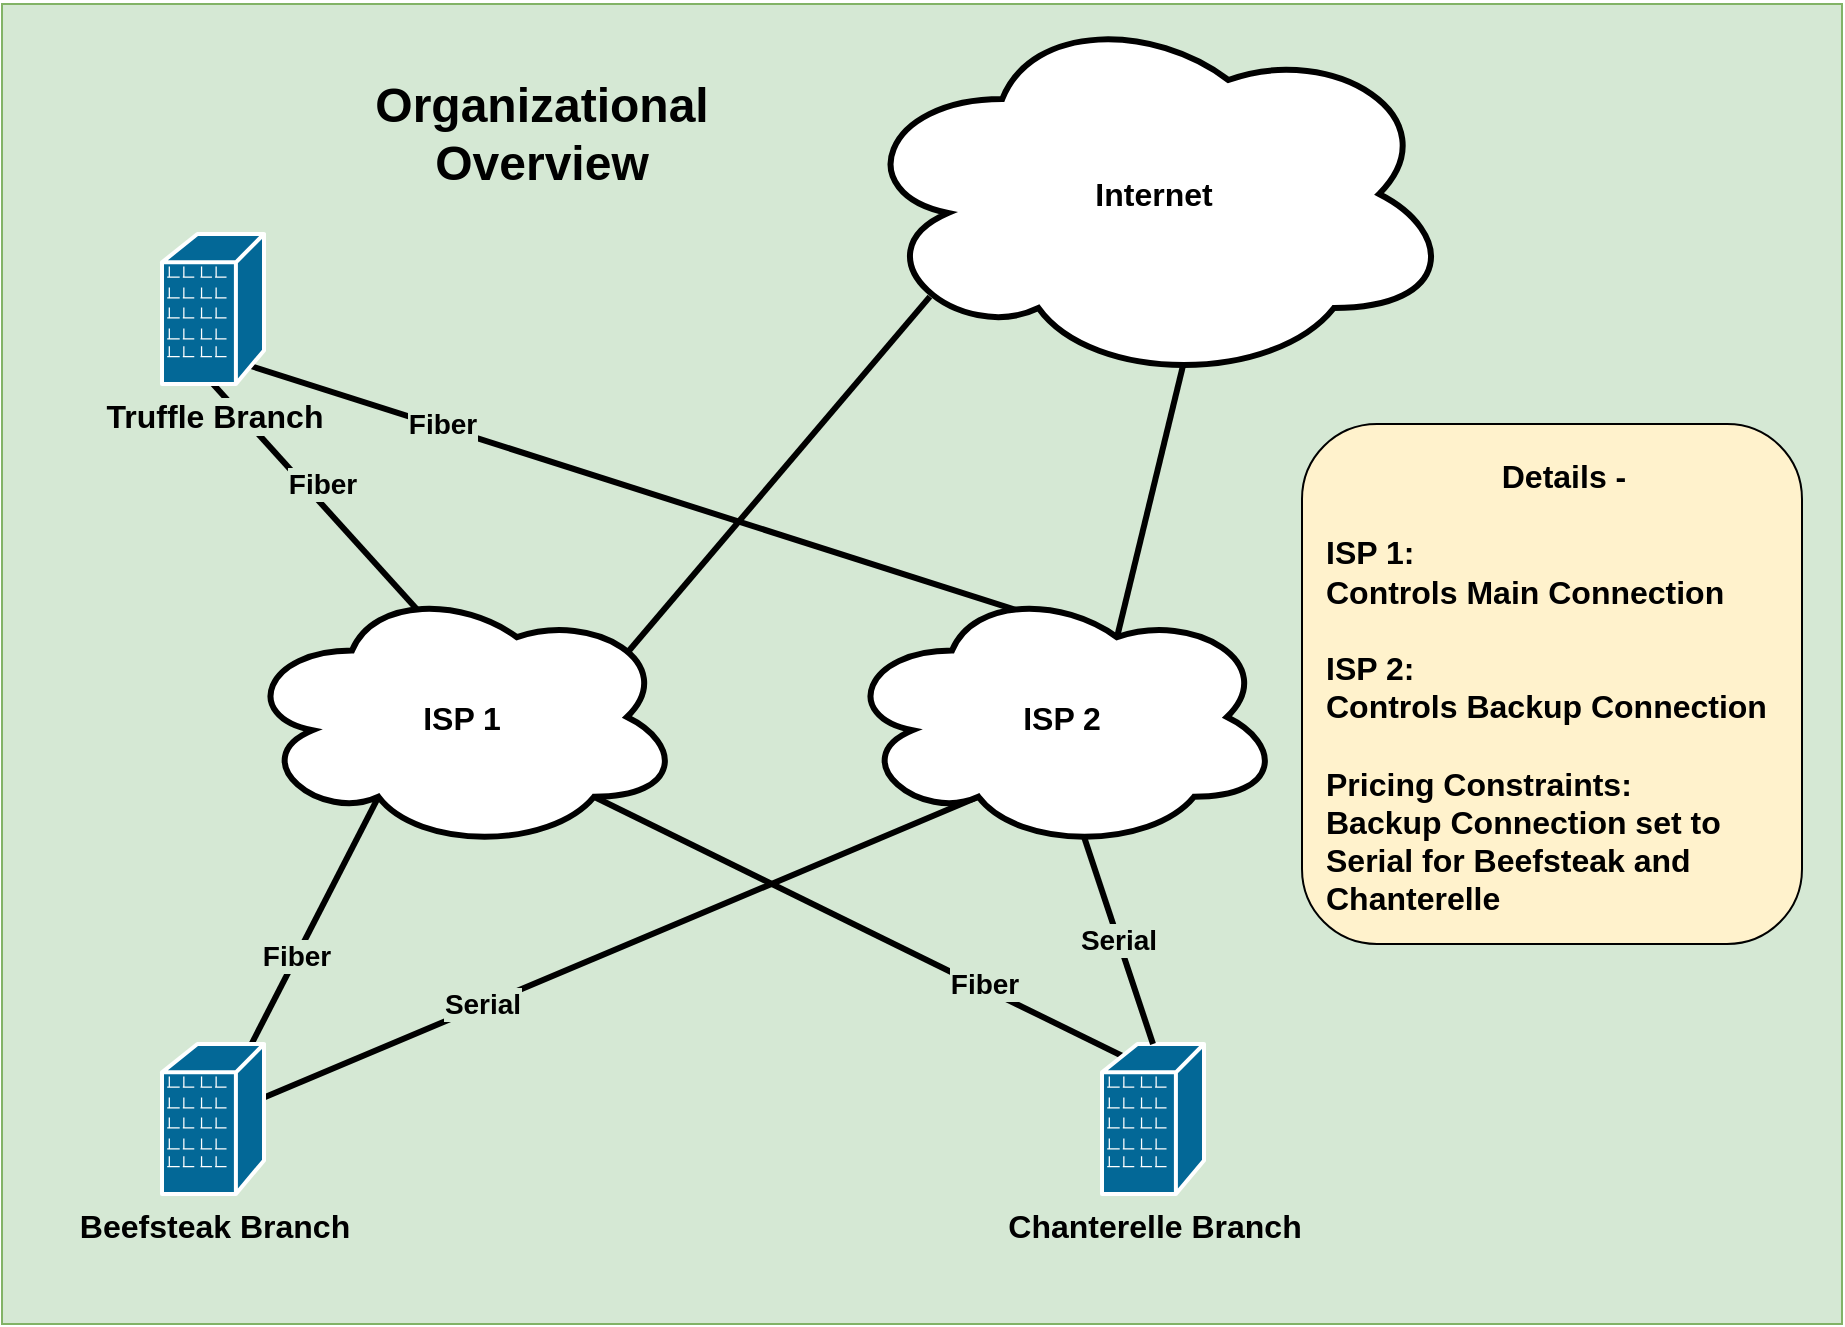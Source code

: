 <mxfile version="26.0.7">
  <diagram name="Page-1" id="c37626ed-c26b-45fb-9056-f9ebc6bb27b6">
    <mxGraphModel dx="1434" dy="759" grid="1" gridSize="10" guides="1" tooltips="1" connect="1" arrows="1" fold="1" page="1" pageScale="1" pageWidth="1100" pageHeight="850" background="none" math="0" shadow="0">
      <root>
        <mxCell id="0" />
        <mxCell id="1" parent="0" />
        <mxCell id="_jK0SVHkLejpZEnpElJ0-42" value="" style="rounded=0;whiteSpace=wrap;html=1;fillColor=#d5e8d4;strokeColor=#82b366;" vertex="1" parent="1">
          <mxGeometry x="140" y="110" width="920" height="660" as="geometry" />
        </mxCell>
        <mxCell id="_jK0SVHkLejpZEnpElJ0-24" value="Serial" style="endArrow=none;html=1;rounded=0;strokeWidth=3;entryX=0.31;entryY=0.8;entryDx=0;entryDy=0;entryPerimeter=0;fontSize=14;fontStyle=1;labelBackgroundColor=#D5E8D4;" edge="1" parent="1" source="_jK0SVHkLejpZEnpElJ0-1" target="_jK0SVHkLejpZEnpElJ0-19">
          <mxGeometry x="-0.388" y="1" width="50" height="50" relative="1" as="geometry">
            <mxPoint x="161" y="605" as="sourcePoint" />
            <mxPoint x="355.8" y="616" as="targetPoint" />
            <mxPoint as="offset" />
          </mxGeometry>
        </mxCell>
        <mxCell id="_jK0SVHkLejpZEnpElJ0-36" value="Fiber" style="endArrow=none;html=1;rounded=0;strokeWidth=3;entryX=0.4;entryY=0.1;entryDx=0;entryDy=0;entryPerimeter=0;exitX=0.5;exitY=1;exitDx=0;exitDy=0;exitPerimeter=0;fontSize=14;fontStyle=1;labelBackgroundColor=#D5E8D4;" edge="1" parent="1" source="_jK0SVHkLejpZEnpElJ0-2" target="_jK0SVHkLejpZEnpElJ0-10">
          <mxGeometry x="-0.036" y="7" width="50" height="50" relative="1" as="geometry">
            <mxPoint x="540" y="185" as="sourcePoint" />
            <mxPoint x="325.5" y="260" as="targetPoint" />
            <mxPoint as="offset" />
          </mxGeometry>
        </mxCell>
        <mxCell id="_jK0SVHkLejpZEnpElJ0-35" value="Fiber" style="endArrow=none;html=1;rounded=0;strokeWidth=3;entryX=0.4;entryY=0.1;entryDx=0;entryDy=0;entryPerimeter=0;exitX=0.87;exitY=0.88;exitDx=0;exitDy=0;exitPerimeter=0;fontSize=14;fontStyle=1;labelBackgroundColor=#D5E8D4;" edge="1" parent="1" source="_jK0SVHkLejpZEnpElJ0-2" target="_jK0SVHkLejpZEnpElJ0-19">
          <mxGeometry x="-0.504" y="1" width="50" height="50" relative="1" as="geometry">
            <mxPoint x="766" y="553" as="sourcePoint" />
            <mxPoint x="508.5" y="278.5" as="targetPoint" />
            <Array as="points" />
            <mxPoint as="offset" />
          </mxGeometry>
        </mxCell>
        <mxCell id="_jK0SVHkLejpZEnpElJ0-32" value="Fiber" style="endArrow=none;html=1;rounded=0;strokeWidth=3;entryX=0.2;entryY=0.08;entryDx=0;entryDy=0;entryPerimeter=0;exitX=0.8;exitY=0.8;exitDx=0;exitDy=0;exitPerimeter=0;fontSize=14;fontStyle=1;labelBackgroundColor=#D5E8D4;" edge="1" parent="1" source="_jK0SVHkLejpZEnpElJ0-10" target="_jK0SVHkLejpZEnpElJ0-3">
          <mxGeometry x="0.464" y="1" width="50" height="50" relative="1" as="geometry">
            <mxPoint x="738.5" y="616" as="sourcePoint" />
            <mxPoint x="855" y="565" as="targetPoint" />
            <mxPoint x="1" as="offset" />
          </mxGeometry>
        </mxCell>
        <mxCell id="_jK0SVHkLejpZEnpElJ0-10" value="&lt;font style=&quot;font-size: 16px;&quot;&gt;&lt;b&gt;ISP 1&lt;/b&gt;&lt;/font&gt;" style="ellipse;shape=cloud;whiteSpace=wrap;html=1;strokeWidth=3;" vertex="1" parent="1">
          <mxGeometry x="260" y="400" width="220" height="133" as="geometry" />
        </mxCell>
        <mxCell id="_jK0SVHkLejpZEnpElJ0-19" value="&lt;font style=&quot;font-size: 16px;&quot;&gt;&lt;b&gt;ISP 2&lt;/b&gt;&lt;/font&gt;" style="ellipse;shape=cloud;whiteSpace=wrap;html=1;strokeWidth=3;" vertex="1" parent="1">
          <mxGeometry x="560" y="400" width="220" height="133" as="geometry" />
        </mxCell>
        <mxCell id="_jK0SVHkLejpZEnpElJ0-20" value="&lt;font style=&quot;font-size: 16px;&quot;&gt;&lt;b&gt;Internet&lt;/b&gt;&lt;/font&gt;" style="ellipse;shape=cloud;whiteSpace=wrap;html=1;strokeWidth=3;" vertex="1" parent="1">
          <mxGeometry x="564.75" y="110" width="301.5" height="190" as="geometry" />
        </mxCell>
        <mxCell id="_jK0SVHkLejpZEnpElJ0-23" value="Fiber" style="endArrow=none;html=1;rounded=0;strokeWidth=3;entryX=0.31;entryY=0.8;entryDx=0;entryDy=0;entryPerimeter=0;fontSize=14;labelBackgroundColor=#D5E8D4;fontStyle=1" edge="1" parent="1" source="_jK0SVHkLejpZEnpElJ0-1" target="_jK0SVHkLejpZEnpElJ0-10">
          <mxGeometry x="-0.288" width="50" height="50" relative="1" as="geometry">
            <mxPoint x="504.5" y="640" as="sourcePoint" />
            <mxPoint x="221.238" y="657" as="targetPoint" />
            <mxPoint as="offset" />
          </mxGeometry>
        </mxCell>
        <mxCell id="_jK0SVHkLejpZEnpElJ0-18" style="edgeStyle=orthogonalEdgeStyle;rounded=0;orthogonalLoop=1;jettySize=auto;html=1;exitX=0.5;exitY=1;exitDx=0;exitDy=0;exitPerimeter=0;labelBackgroundColor=default;" edge="1" parent="1">
          <mxGeometry relative="1" as="geometry">
            <mxPoint x="508.5" y="305.5" as="sourcePoint" />
            <mxPoint x="508.5" y="305.5" as="targetPoint" />
          </mxGeometry>
        </mxCell>
        <mxCell id="_jK0SVHkLejpZEnpElJ0-2" value="&lt;font style=&quot;font-size: 16px;&quot;&gt;&lt;b&gt;Truffle Branch&lt;/b&gt;&lt;/font&gt;" style="shape=mxgraph.cisco.buildings.branch_office;sketch=0;html=1;pointerEvents=1;dashed=0;fillColor=#036897;strokeColor=#ffffff;strokeWidth=2;verticalLabelPosition=bottom;verticalAlign=top;align=center;outlineConnect=0;labelBackgroundColor=light-dark(#d5e8d4, #ededed);" vertex="1" parent="1">
          <mxGeometry x="220" y="225" width="51" height="75" as="geometry" />
        </mxCell>
        <mxCell id="_jK0SVHkLejpZEnpElJ0-1" value="&lt;font style=&quot;font-size: 16px;&quot;&gt;&lt;b&gt;Beefsteak Branch&lt;/b&gt;&lt;/font&gt;" style="shape=mxgraph.cisco.buildings.branch_office;sketch=0;html=1;pointerEvents=1;dashed=0;fillColor=#036897;strokeColor=#ffffff;strokeWidth=2;verticalLabelPosition=bottom;verticalAlign=top;align=center;outlineConnect=0;" vertex="1" parent="1">
          <mxGeometry x="220" y="630" width="51" height="75" as="geometry" />
        </mxCell>
        <mxCell id="_jK0SVHkLejpZEnpElJ0-3" value="&lt;font style=&quot;font-size: 16px;&quot;&gt;&lt;b&gt;Chanterelle Branch&lt;/b&gt;&lt;/font&gt;" style="shape=mxgraph.cisco.buildings.branch_office;sketch=0;html=1;pointerEvents=1;dashed=0;fillColor=#036897;strokeColor=#ffffff;strokeWidth=2;verticalLabelPosition=bottom;verticalAlign=top;align=center;outlineConnect=0;" vertex="1" parent="1">
          <mxGeometry x="690" y="630" width="51" height="75" as="geometry" />
        </mxCell>
        <mxCell id="_jK0SVHkLejpZEnpElJ0-33" value="" style="endArrow=none;html=1;rounded=0;strokeWidth=3;entryX=0.55;entryY=0.95;entryDx=0;entryDy=0;entryPerimeter=0;exitX=0.625;exitY=0.2;exitDx=0;exitDy=0;exitPerimeter=0;" edge="1" parent="1" source="_jK0SVHkLejpZEnpElJ0-19" target="_jK0SVHkLejpZEnpElJ0-20">
          <mxGeometry width="50" height="50" relative="1" as="geometry">
            <mxPoint x="746" y="533" as="sourcePoint" />
            <mxPoint x="865" y="575" as="targetPoint" />
          </mxGeometry>
        </mxCell>
        <mxCell id="_jK0SVHkLejpZEnpElJ0-34" value="" style="endArrow=none;html=1;rounded=0;strokeWidth=3;entryX=0.13;entryY=0.77;entryDx=0;entryDy=0;entryPerimeter=0;exitX=0.88;exitY=0.25;exitDx=0;exitDy=0;exitPerimeter=0;" edge="1" parent="1" source="_jK0SVHkLejpZEnpElJ0-10" target="_jK0SVHkLejpZEnpElJ0-20">
          <mxGeometry width="50" height="50" relative="1" as="geometry">
            <mxPoint x="756" y="543" as="sourcePoint" />
            <mxPoint x="875" y="585" as="targetPoint" />
          </mxGeometry>
        </mxCell>
        <mxCell id="_jK0SVHkLejpZEnpElJ0-37" value="Serial" style="endArrow=none;html=1;rounded=0;strokeWidth=3;entryX=0.5;entryY=0;entryDx=0;entryDy=0;entryPerimeter=0;exitX=0.55;exitY=0.95;exitDx=0;exitDy=0;exitPerimeter=0;labelBackgroundColor=#D5E8D4;fontSize=14;fontStyle=1" edge="1" parent="1" source="_jK0SVHkLejpZEnpElJ0-19" target="_jK0SVHkLejpZEnpElJ0-3">
          <mxGeometry width="50" height="50" relative="1" as="geometry">
            <mxPoint x="748.5" y="626" as="sourcePoint" />
            <mxPoint x="676" y="720" as="targetPoint" />
          </mxGeometry>
        </mxCell>
        <mxCell id="_jK0SVHkLejpZEnpElJ0-40" value="" style="rounded=1;whiteSpace=wrap;html=1;fillColor=#FFF2CC;" vertex="1" parent="1">
          <mxGeometry x="790" y="320" width="250" height="260" as="geometry" />
        </mxCell>
        <mxCell id="_jK0SVHkLejpZEnpElJ0-38" value="&lt;div align=&quot;center&quot;&gt;&lt;b&gt;&lt;font style=&quot;font-size: 16px;&quot;&gt;Details -&lt;/font&gt;&lt;/b&gt;&lt;/div&gt;&lt;div&gt;&lt;b&gt;&lt;font style=&quot;font-size: 16px;&quot;&gt;&lt;br&gt;&lt;/font&gt;&lt;/b&gt;&lt;/div&gt;&lt;div&gt;&lt;b&gt;&lt;font style=&quot;font-size: 16px;&quot;&gt;ISP 1:&lt;/font&gt;&lt;/b&gt;&lt;/div&gt;&lt;div&gt;&lt;b&gt;&lt;font style=&quot;font-size: 16px;&quot;&gt;Controls Main Connection&lt;/font&gt;&lt;/b&gt;&lt;/div&gt;&lt;div&gt;&lt;b&gt;&lt;font style=&quot;font-size: 16px;&quot;&gt;&lt;br&gt;&lt;/font&gt;&lt;/b&gt;&lt;/div&gt;&lt;div&gt;&lt;b&gt;&lt;font style=&quot;font-size: 16px;&quot;&gt;ISP 2:&lt;/font&gt;&lt;/b&gt;&lt;/div&gt;&lt;div&gt;&lt;b&gt;&lt;font style=&quot;font-size: 16px;&quot;&gt;&lt;font&gt;Controls Backup Connection&lt;/font&gt;&lt;font&gt;&lt;br&gt;&lt;/font&gt;&lt;/font&gt;&lt;/b&gt;&lt;/div&gt;&lt;div&gt;&lt;b&gt;&lt;font style=&quot;font-size: 16px;&quot;&gt;&lt;font&gt;&lt;br&gt;&lt;/font&gt;&lt;/font&gt;&lt;/b&gt;&lt;/div&gt;&lt;div&gt;&lt;b&gt;&lt;font style=&quot;font-size: 16px;&quot;&gt;&lt;font&gt;Pricing Constraints:&lt;/font&gt;&lt;/font&gt;&lt;/b&gt;&lt;/div&gt;&lt;div&gt;&lt;b&gt;&lt;font style=&quot;font-size: 16px;&quot;&gt;&lt;font&gt;Backup Connection set to Serial for Beefsteak and Chanterelle&lt;br&gt;&lt;/font&gt;&lt;/font&gt;&lt;/b&gt;&lt;/div&gt;" style="text;html=1;align=left;verticalAlign=top;whiteSpace=wrap;rounded=0;" vertex="1" parent="1">
          <mxGeometry x="800" y="330" width="240" height="150" as="geometry" />
        </mxCell>
        <mxCell id="_jK0SVHkLejpZEnpElJ0-41" value="&lt;font style=&quot;font-size: 24px;&quot;&gt;&lt;b&gt;Organizational Overview&lt;/b&gt;&lt;/font&gt;" style="text;html=1;align=center;verticalAlign=middle;whiteSpace=wrap;rounded=0;" vertex="1" parent="1">
          <mxGeometry x="380" y="160" width="60" height="30" as="geometry" />
        </mxCell>
      </root>
    </mxGraphModel>
  </diagram>
</mxfile>
